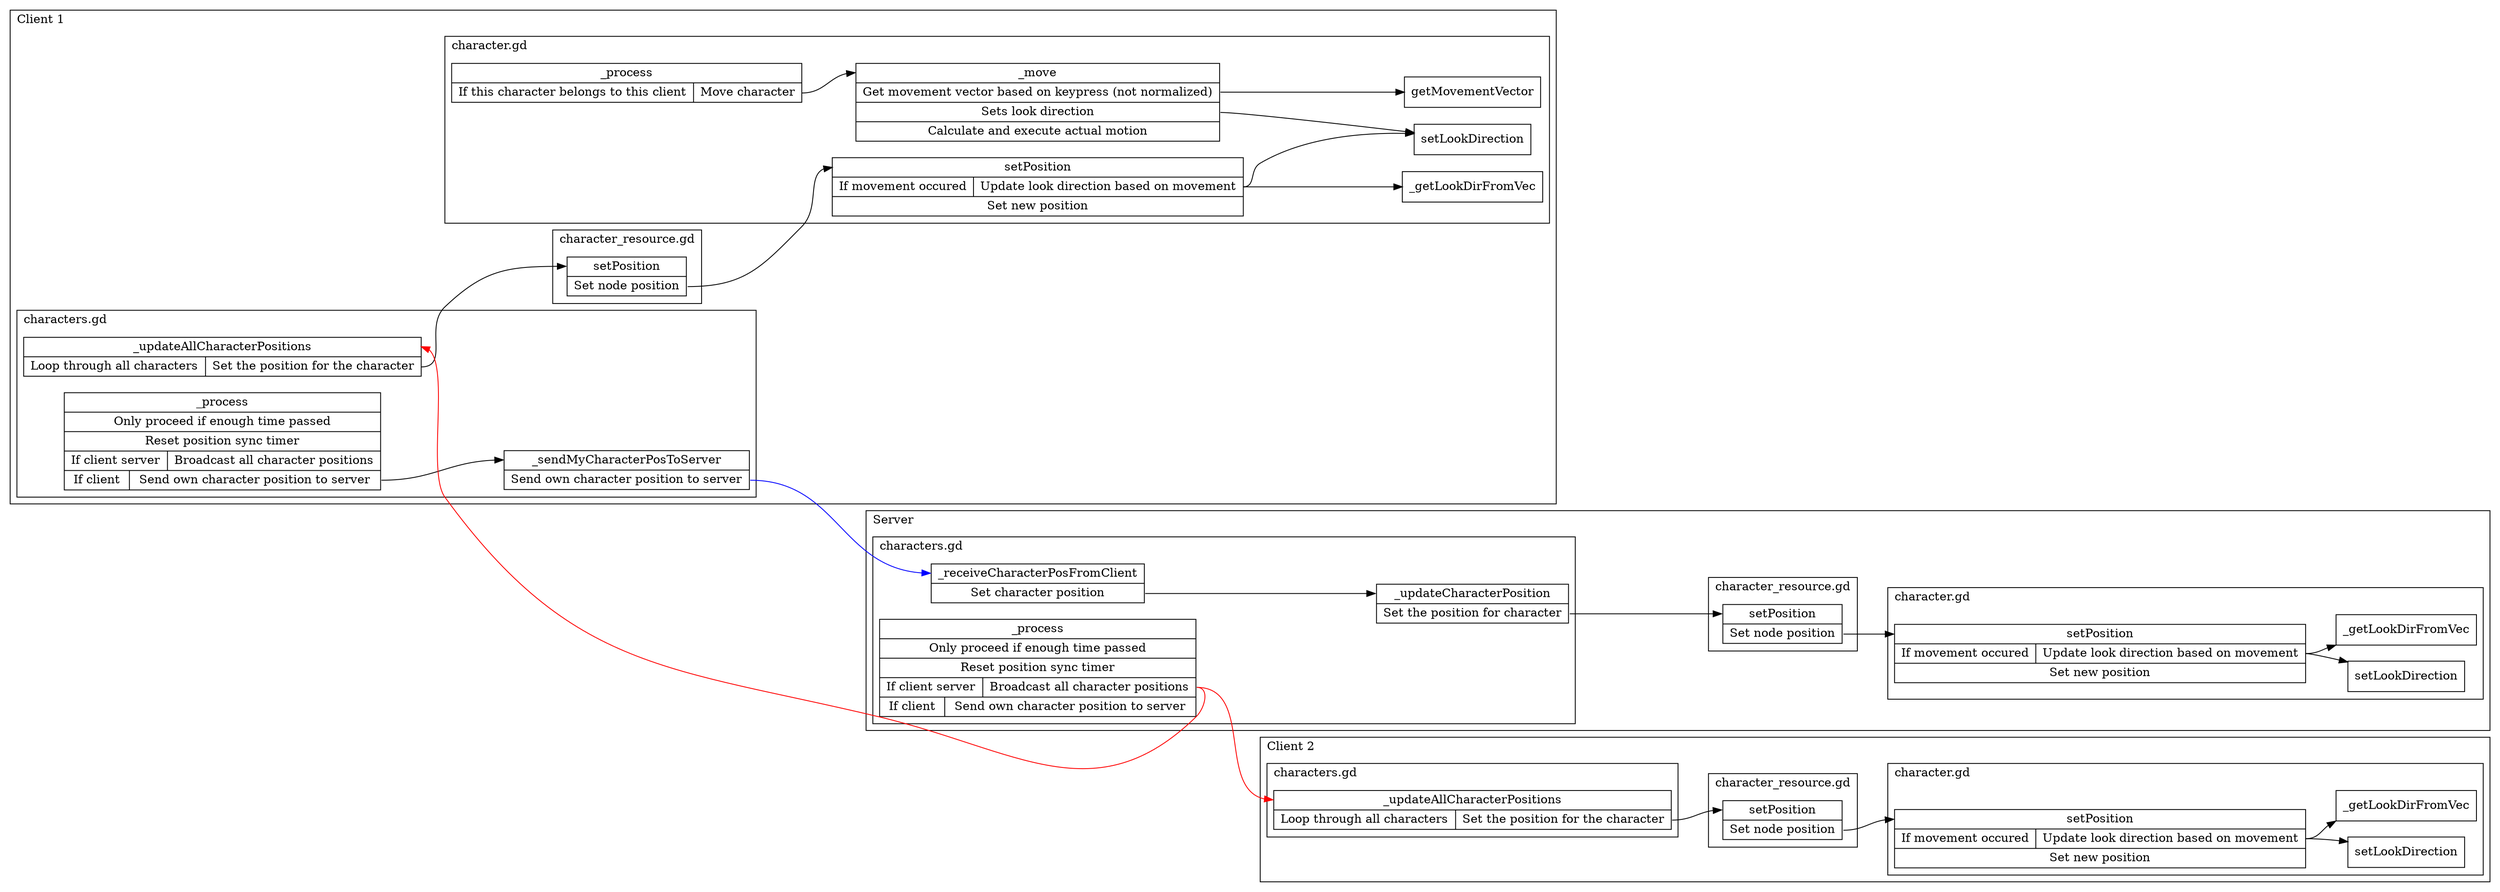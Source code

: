 digraph controlflow {
    rankdir="LR";
    subgraph cluster_client1 {
        label="Client 1"; labeljust="l";
        subgraph cluster_client1_character_resource {
            label="character_resource.gd"; labeljust="l";
            client1_character_resource_setPosition [
                label="<begin>setPosition | <f0> Set node position "
                shape="record"
            ]
        }
        subgraph cluster_client1_character {
            label="character.gd"; labeljust="l";
            client1_character_setPosition [
                label="<begin>setPosition | {<f0> If movement occured  | <f1> Update look direction based on movement } | <f2> Set new position "
                shape="record"
            ]
            client1_character_getMovementVector [
                label="<begin>getMovementVector"
                shape="record"
            ]
            client1_character_setLookDirection [
                label="<begin>setLookDirection"
                shape="record"
            ]
            client1_character__process [
                label="<begin>_process | {<f0> If this character belongs to this client  | <f1> Move character }"
                shape="record"
            ]
            client1_character__move [
                label="<begin>_move | <f0> Get movement vector based on keypress (not normalized)  | <f1> Sets look direction  | <f2> Calculate and execute actual motion "
                shape="record"
            ]
            client1_character__getLookDirFromVec [
                label="<begin>_getLookDirFromVec"
                shape="record"
            ]
        }
        subgraph cluster_client1_characters {
            label="characters.gd"; labeljust="l";
            client1_characters__process [
                label="<begin>_process | {<f0> Only proceed if enough time passed } | <f1> Reset position sync timer  | {<f2> If client server  | <f3> Broadcast all character positions } | {<f4> If client  | <f5> Send own character position to server }"
                shape="record"
            ]
            client1_characters__updateAllCharacterPositions [
                label="<begin>_updateAllCharacterPositions | {<f0> Loop through all characters  | <f1> Set the position for the character }"
                shape="record"
            ]
            client1_characters__sendMyCharacterPosToServer [
                label="<begin>_sendMyCharacterPosToServer | <f0> Send own character position to server "
                shape="record"
            ]
        }

    }
    subgraph cluster_server {
        label="Server"; labeljust="l";
        subgraph cluster_server_character_resource {
            label="character_resource.gd"; labeljust="l";
            server_character_resource_setPosition [
                label="<begin>setPosition | <f0> Set node position "
                shape="record"
            ]
        }
        subgraph cluster_server_character {
            label="character.gd"; labeljust="l";
            server_character_setPosition [
                label="<begin>setPosition | {<f0> If movement occured  | <f1> Update look direction based on movement } | <f2> Set new position "
                shape="record"
            ]
            server_character_setLookDirection [
                label="<begin>setLookDirection"
                shape="record"
            ]
            server_character__getLookDirFromVec [
                label="<begin>_getLookDirFromVec"
                shape="record"
            ]
        }
        subgraph cluster_server_characters {
            label="characters.gd"; labeljust="l";
            server_characters__process [
                label="<begin>_process | {<f0> Only proceed if enough time passed } | <f1> Reset position sync timer  | {<f2> If client server  | <f3> Broadcast all character positions } | {<f4> If client  | <f5> Send own character position to server }"
                shape="record"
            ]
            server_characters__receiveCharacterPosFromClient [
                label="<begin>_receiveCharacterPosFromClient | <f0> Set character position "
                shape="record"
            ]
            server_characters__updateCharacterPosition [
                label="<begin>_updateCharacterPosition | <f0> Set the position for character "
                shape="record"
            ]
        }

    }
    subgraph cluster_client2 {
        label="Client 2"; labeljust="l";
        subgraph cluster_client2_character_resource {
            label="character_resource.gd"; labeljust="l";
            client2_character_resource_setPosition [
                label="<begin>setPosition | <f0> Set node position "
                shape="record"
            ]
        }
        subgraph cluster_client2_character {
            label="character.gd"; labeljust="l";
            client2_character_setPosition [
                label="<begin>setPosition | {<f0> If movement occured  | <f1> Update look direction based on movement } | <f2> Set new position "
                shape="record"
            ]
            client2_character_setLookDirection [
                label="<begin>setLookDirection"
                shape="record"
            ]
            client2_character__getLookDirFromVec [
                label="<begin>_getLookDirFromVec"
                shape="record"
            ]
        }
        subgraph cluster_client2_characters {
            label="characters.gd"; labeljust="l";
            client2_characters__updateAllCharacterPositions [
                label="<begin>_updateAllCharacterPositions | {<f0> Loop through all characters  | <f1> Set the position for the character }"
                shape="record"
            ]
        }

    }

    # movement on the client's side
    client1_character__process:f1 -> client1_character__move:begin;
    client1_character__move:f0 -> client1_character_getMovementVector:begin;
    client1_character__move:f1 -> client1_character_setLookDirection:begin;
    # client sends its character data
    client1_characters__process:f5 -> client1_characters__sendMyCharacterPosToServer:begin;
    client1_characters__sendMyCharacterPosToServer:f0 -> server_characters__receiveCharacterPosFromClient:begin [color=blue];
    server_characters__receiveCharacterPosFromClient:f0 -> server_characters__updateCharacterPosition:begin;
    server_characters__updateCharacterPosition:f0 -> server_character_resource_setPosition:begin;
    server_character_resource_setPosition:f0 -> server_character_setPosition:begin;
    server_character_setPosition:f1 -> server_character__getLookDirFromVec:begin;
    server_character_setPosition:f1 -> server_character_setLookDirection:begin;
    # server sends character data
    server_characters__process:f3 -> client1_characters__updateAllCharacterPositions:begin [color=red];
    server_characters__process:f3 -> client2_characters__updateAllCharacterPositions:begin [color=red];
    client1_characters__updateAllCharacterPositions:f1 -> client1_character_resource_setPosition:begin;
    client2_characters__updateAllCharacterPositions:f1 -> client2_character_resource_setPosition:begin;
    # everyone sets character position
    client1_character_resource_setPosition:f0 -> client1_character_setPosition:begin;
    client1_character_setPosition:f1 -> client1_character__getLookDirFromVec:begin;
    client1_character_setPosition:f1 -> client1_character_setLookDirection:begin;
    client2_character_resource_setPosition:f0 -> client2_character_setPosition:begin;
    client2_character_setPosition:f1 -> client2_character__getLookDirFromVec:begin;
    client2_character_setPosition:f1 -> client2_character_setLookDirection:begin;
}
